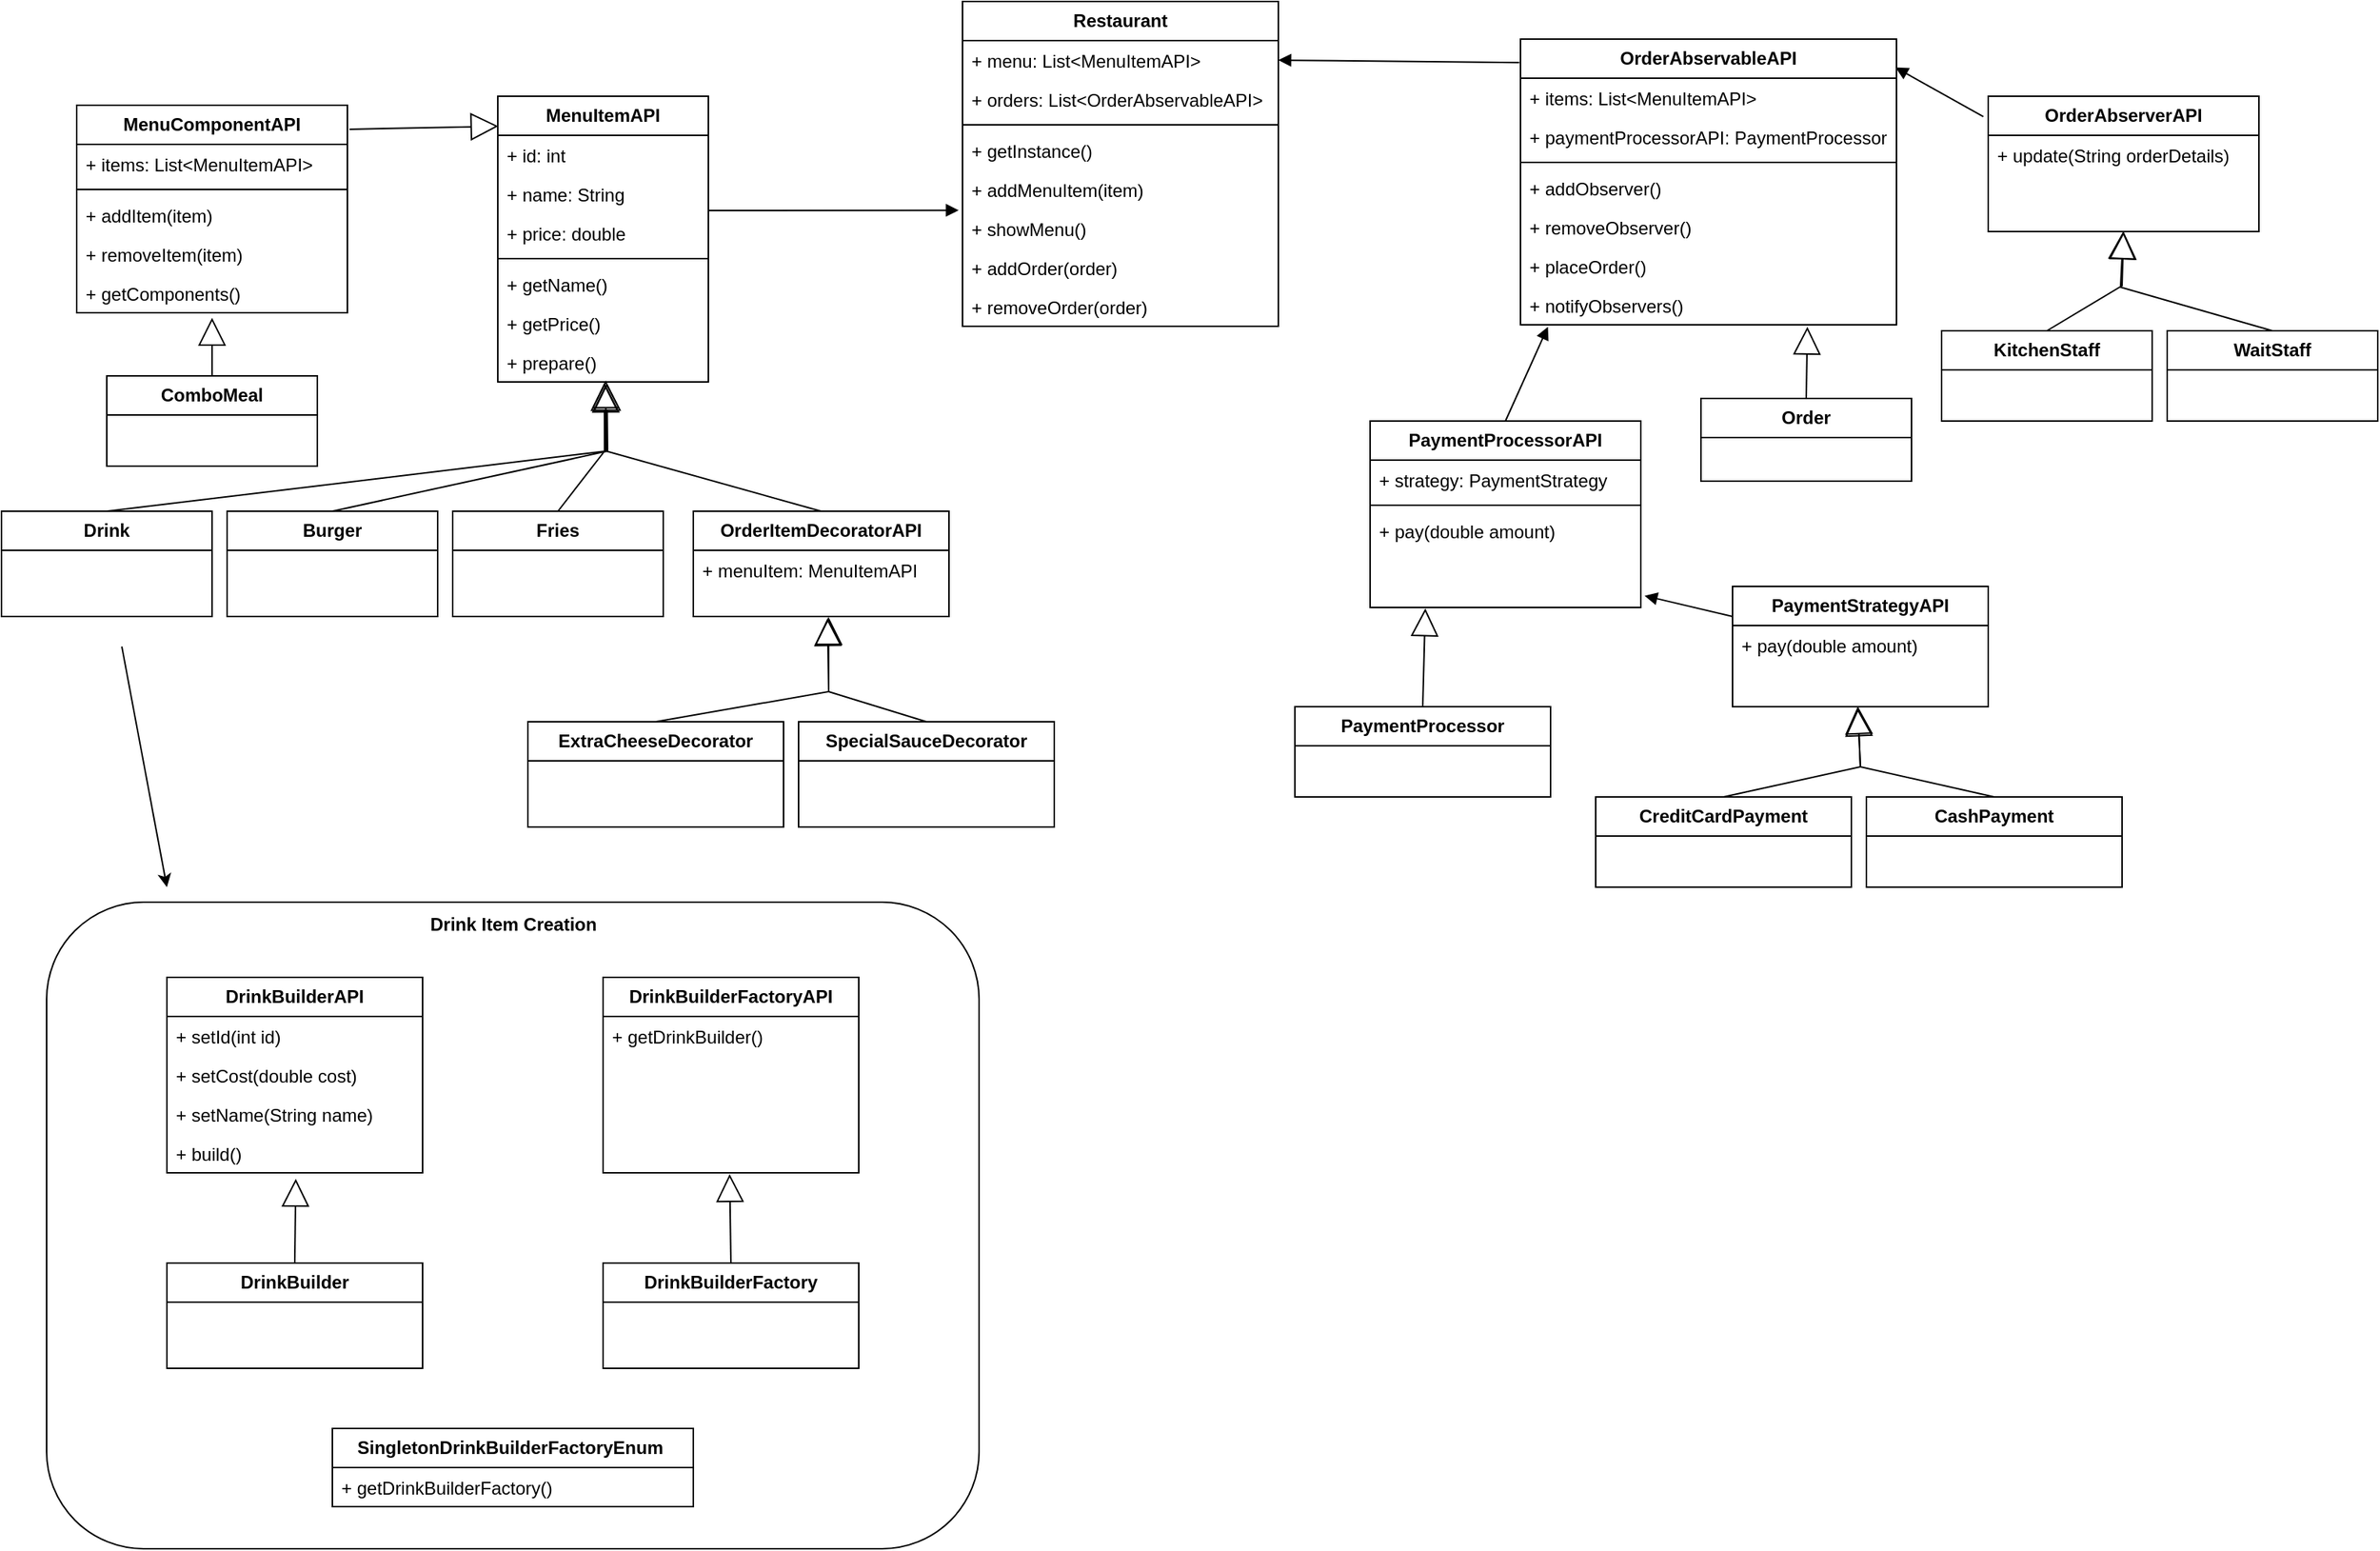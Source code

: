 <mxfile version="24.7.6">
  <diagram name="Page-1" id="4swvzcDnLpqj70ZwG7LF">
    <mxGraphModel dx="2193" dy="933" grid="0" gridSize="10" guides="1" tooltips="1" connect="1" arrows="1" fold="1" page="0" pageScale="1" pageWidth="850" pageHeight="1100" background="none" math="0" shadow="0">
      <root>
        <mxCell id="0" />
        <mxCell id="1" parent="0" />
        <mxCell id="B12BbA1uiOzRC5EeDLYQ-2" value="&lt;b&gt;MenuItemAPI&lt;/b&gt;" style="swimlane;fontStyle=0;childLayout=stackLayout;horizontal=1;startSize=26;fillColor=none;horizontalStack=0;resizeParent=1;resizeParentMax=0;resizeLast=0;collapsible=1;marginBottom=0;whiteSpace=wrap;html=1;" vertex="1" parent="1">
          <mxGeometry x="200" y="314" width="140" height="190" as="geometry" />
        </mxCell>
        <mxCell id="B12BbA1uiOzRC5EeDLYQ-102" value="+ id: int" style="text;strokeColor=none;fillColor=none;align=left;verticalAlign=top;spacingLeft=4;spacingRight=4;overflow=hidden;rotatable=0;points=[[0,0.5],[1,0.5]];portConstraint=eastwest;whiteSpace=wrap;html=1;" vertex="1" parent="B12BbA1uiOzRC5EeDLYQ-2">
          <mxGeometry y="26" width="140" height="26" as="geometry" />
        </mxCell>
        <mxCell id="B12BbA1uiOzRC5EeDLYQ-52" value="+ name: String&amp;nbsp;" style="text;strokeColor=none;fillColor=none;align=left;verticalAlign=top;spacingLeft=4;spacingRight=4;overflow=hidden;rotatable=0;points=[[0,0.5],[1,0.5]];portConstraint=eastwest;whiteSpace=wrap;html=1;" vertex="1" parent="B12BbA1uiOzRC5EeDLYQ-2">
          <mxGeometry y="52" width="140" height="26" as="geometry" />
        </mxCell>
        <mxCell id="B12BbA1uiOzRC5EeDLYQ-53" value="+ price:&amp;nbsp;&lt;span class=&quot;hljs-type&quot;&gt;double&lt;/span&gt;&amp;nbsp;" style="text;strokeColor=none;fillColor=none;align=left;verticalAlign=top;spacingLeft=4;spacingRight=4;overflow=hidden;rotatable=0;points=[[0,0.5],[1,0.5]];portConstraint=eastwest;whiteSpace=wrap;html=1;" vertex="1" parent="B12BbA1uiOzRC5EeDLYQ-2">
          <mxGeometry y="78" width="140" height="26" as="geometry" />
        </mxCell>
        <mxCell id="B12BbA1uiOzRC5EeDLYQ-51" value="" style="line;strokeWidth=1;fillColor=none;align=left;verticalAlign=middle;spacingTop=-1;spacingLeft=3;spacingRight=3;rotatable=0;labelPosition=right;points=[];portConstraint=eastwest;strokeColor=inherit;" vertex="1" parent="B12BbA1uiOzRC5EeDLYQ-2">
          <mxGeometry y="104" width="140" height="8" as="geometry" />
        </mxCell>
        <mxCell id="B12BbA1uiOzRC5EeDLYQ-54" value="+ getName()" style="text;strokeColor=none;fillColor=none;align=left;verticalAlign=top;spacingLeft=4;spacingRight=4;overflow=hidden;rotatable=0;points=[[0,0.5],[1,0.5]];portConstraint=eastwest;whiteSpace=wrap;html=1;" vertex="1" parent="B12BbA1uiOzRC5EeDLYQ-2">
          <mxGeometry y="112" width="140" height="26" as="geometry" />
        </mxCell>
        <mxCell id="B12BbA1uiOzRC5EeDLYQ-49" value="+ getPrice()" style="text;strokeColor=none;fillColor=none;align=left;verticalAlign=top;spacingLeft=4;spacingRight=4;overflow=hidden;rotatable=0;points=[[0,0.5],[1,0.5]];portConstraint=eastwest;whiteSpace=wrap;html=1;" vertex="1" parent="B12BbA1uiOzRC5EeDLYQ-2">
          <mxGeometry y="138" width="140" height="26" as="geometry" />
        </mxCell>
        <mxCell id="B12BbA1uiOzRC5EeDLYQ-50" value="+ prepare()" style="text;strokeColor=none;fillColor=none;align=left;verticalAlign=top;spacingLeft=4;spacingRight=4;overflow=hidden;rotatable=0;points=[[0,0.5],[1,0.5]];portConstraint=eastwest;whiteSpace=wrap;html=1;" vertex="1" parent="B12BbA1uiOzRC5EeDLYQ-2">
          <mxGeometry y="164" width="140" height="26" as="geometry" />
        </mxCell>
        <mxCell id="B12BbA1uiOzRC5EeDLYQ-6" value="&lt;span class=&quot;hljs-title class_&quot;&gt;&lt;b&gt;Burger&lt;/b&gt;&lt;/span&gt;" style="swimlane;fontStyle=0;childLayout=stackLayout;horizontal=1;startSize=26;fillColor=none;horizontalStack=0;resizeParent=1;resizeParentMax=0;resizeLast=0;collapsible=1;marginBottom=0;whiteSpace=wrap;html=1;" vertex="1" parent="1">
          <mxGeometry x="20" y="590" width="140" height="70" as="geometry" />
        </mxCell>
        <mxCell id="B12BbA1uiOzRC5EeDLYQ-7" value="&lt;span class=&quot;hljs-title class_&quot;&gt;&lt;b&gt;Fries&lt;/b&gt;&lt;/span&gt;" style="swimlane;fontStyle=0;childLayout=stackLayout;horizontal=1;startSize=26;fillColor=none;horizontalStack=0;resizeParent=1;resizeParentMax=0;resizeLast=0;collapsible=1;marginBottom=0;whiteSpace=wrap;html=1;" vertex="1" parent="1">
          <mxGeometry x="170" y="590" width="140" height="70" as="geometry" />
        </mxCell>
        <mxCell id="B12BbA1uiOzRC5EeDLYQ-11" value="&lt;span class=&quot;hljs-title class_&quot;&gt;&lt;b&gt;Restaurant&lt;/b&gt;&lt;/span&gt;" style="swimlane;fontStyle=0;childLayout=stackLayout;horizontal=1;startSize=26;fillColor=none;horizontalStack=0;resizeParent=1;resizeParentMax=0;resizeLast=0;collapsible=1;marginBottom=0;whiteSpace=wrap;html=1;" vertex="1" parent="1">
          <mxGeometry x="509" y="251" width="210" height="216" as="geometry" />
        </mxCell>
        <mxCell id="B12BbA1uiOzRC5EeDLYQ-17" value="+ menu: List&amp;lt;MenuItemAPI&amp;gt;" style="text;strokeColor=none;fillColor=none;align=left;verticalAlign=top;spacingLeft=4;spacingRight=4;overflow=hidden;rotatable=0;points=[[0,0.5],[1,0.5]];portConstraint=eastwest;whiteSpace=wrap;html=1;" vertex="1" parent="B12BbA1uiOzRC5EeDLYQ-11">
          <mxGeometry y="26" width="210" height="26" as="geometry" />
        </mxCell>
        <mxCell id="B12BbA1uiOzRC5EeDLYQ-33" value="+ orders: List&amp;lt;&lt;span style=&quot;text-align: center;&quot;&gt;OrderAbservableAPI&lt;/span&gt;&amp;gt;" style="text;strokeColor=none;fillColor=none;align=left;verticalAlign=top;spacingLeft=4;spacingRight=4;overflow=hidden;rotatable=0;points=[[0,0.5],[1,0.5]];portConstraint=eastwest;whiteSpace=wrap;html=1;" vertex="1" parent="B12BbA1uiOzRC5EeDLYQ-11">
          <mxGeometry y="52" width="210" height="26" as="geometry" />
        </mxCell>
        <mxCell id="B12BbA1uiOzRC5EeDLYQ-16" value="" style="line;strokeWidth=1;fillColor=none;align=left;verticalAlign=middle;spacingTop=-1;spacingLeft=3;spacingRight=3;rotatable=0;labelPosition=right;points=[];portConstraint=eastwest;strokeColor=inherit;" vertex="1" parent="B12BbA1uiOzRC5EeDLYQ-11">
          <mxGeometry y="78" width="210" height="8" as="geometry" />
        </mxCell>
        <mxCell id="B12BbA1uiOzRC5EeDLYQ-12" value="+ getInstance()&lt;div&gt;&lt;br&gt;&lt;/div&gt;" style="text;strokeColor=none;fillColor=none;align=left;verticalAlign=top;spacingLeft=4;spacingRight=4;overflow=hidden;rotatable=0;points=[[0,0.5],[1,0.5]];portConstraint=eastwest;whiteSpace=wrap;html=1;" vertex="1" parent="B12BbA1uiOzRC5EeDLYQ-11">
          <mxGeometry y="86" width="210" height="26" as="geometry" />
        </mxCell>
        <mxCell id="B12BbA1uiOzRC5EeDLYQ-13" value="+ addMenuItem(item)" style="text;strokeColor=none;fillColor=none;align=left;verticalAlign=top;spacingLeft=4;spacingRight=4;overflow=hidden;rotatable=0;points=[[0,0.5],[1,0.5]];portConstraint=eastwest;whiteSpace=wrap;html=1;" vertex="1" parent="B12BbA1uiOzRC5EeDLYQ-11">
          <mxGeometry y="112" width="210" height="26" as="geometry" />
        </mxCell>
        <mxCell id="B12BbA1uiOzRC5EeDLYQ-14" value="+&amp;nbsp;showMenu()" style="text;strokeColor=none;fillColor=none;align=left;verticalAlign=top;spacingLeft=4;spacingRight=4;overflow=hidden;rotatable=0;points=[[0,0.5],[1,0.5]];portConstraint=eastwest;whiteSpace=wrap;html=1;" vertex="1" parent="B12BbA1uiOzRC5EeDLYQ-11">
          <mxGeometry y="138" width="210" height="26" as="geometry" />
        </mxCell>
        <mxCell id="B12BbA1uiOzRC5EeDLYQ-65" value="+ addOrder(order)" style="text;strokeColor=none;fillColor=none;align=left;verticalAlign=top;spacingLeft=4;spacingRight=4;overflow=hidden;rotatable=0;points=[[0,0.5],[1,0.5]];portConstraint=eastwest;whiteSpace=wrap;html=1;" vertex="1" parent="B12BbA1uiOzRC5EeDLYQ-11">
          <mxGeometry y="164" width="210" height="26" as="geometry" />
        </mxCell>
        <mxCell id="B12BbA1uiOzRC5EeDLYQ-94" value="+ removeOrder(order)" style="text;strokeColor=none;fillColor=none;align=left;verticalAlign=top;spacingLeft=4;spacingRight=4;overflow=hidden;rotatable=0;points=[[0,0.5],[1,0.5]];portConstraint=eastwest;whiteSpace=wrap;html=1;" vertex="1" parent="B12BbA1uiOzRC5EeDLYQ-11">
          <mxGeometry y="190" width="210" height="26" as="geometry" />
        </mxCell>
        <mxCell id="B12BbA1uiOzRC5EeDLYQ-18" value="&lt;b&gt;OrderItemDecoratorAPI&lt;/b&gt;" style="swimlane;fontStyle=0;childLayout=stackLayout;horizontal=1;startSize=26;fillColor=none;horizontalStack=0;resizeParent=1;resizeParentMax=0;resizeLast=0;collapsible=1;marginBottom=0;whiteSpace=wrap;html=1;" vertex="1" parent="1">
          <mxGeometry x="330" y="590" width="170" height="70" as="geometry" />
        </mxCell>
        <mxCell id="B12BbA1uiOzRC5EeDLYQ-56" value="+ menuItem: MenuItemAPI&amp;nbsp;" style="text;strokeColor=none;fillColor=none;align=left;verticalAlign=top;spacingLeft=4;spacingRight=4;overflow=hidden;rotatable=0;points=[[0,0.5],[1,0.5]];portConstraint=eastwest;whiteSpace=wrap;html=1;" vertex="1" parent="B12BbA1uiOzRC5EeDLYQ-18">
          <mxGeometry y="26" width="170" height="44" as="geometry" />
        </mxCell>
        <mxCell id="B12BbA1uiOzRC5EeDLYQ-19" value="&lt;span class=&quot;hljs-title class_&quot;&gt;&lt;b&gt;ExtraCheeseDecorator&lt;/b&gt;&lt;/span&gt;" style="swimlane;fontStyle=0;childLayout=stackLayout;horizontal=1;startSize=26;fillColor=none;horizontalStack=0;resizeParent=1;resizeParentMax=0;resizeLast=0;collapsible=1;marginBottom=0;whiteSpace=wrap;html=1;" vertex="1" parent="1">
          <mxGeometry x="220" y="730" width="170" height="70" as="geometry" />
        </mxCell>
        <mxCell id="B12BbA1uiOzRC5EeDLYQ-20" value="&lt;span class=&quot;hljs-title class_&quot;&gt;&lt;b&gt;SpecialSauceDecorator&lt;/b&gt;&lt;/span&gt;" style="swimlane;fontStyle=0;childLayout=stackLayout;horizontal=1;startSize=26;fillColor=none;horizontalStack=0;resizeParent=1;resizeParentMax=0;resizeLast=0;collapsible=1;marginBottom=0;whiteSpace=wrap;html=1;" vertex="1" parent="1">
          <mxGeometry x="400" y="730" width="170" height="70" as="geometry" />
        </mxCell>
        <mxCell id="B12BbA1uiOzRC5EeDLYQ-22" value="&lt;b&gt;Order&lt;/b&gt;" style="swimlane;fontStyle=0;childLayout=stackLayout;horizontal=1;startSize=26;fillColor=none;horizontalStack=0;resizeParent=1;resizeParentMax=0;resizeLast=0;collapsible=1;marginBottom=0;whiteSpace=wrap;html=1;" vertex="1" parent="1">
          <mxGeometry x="1000" y="515" width="140" height="55" as="geometry" />
        </mxCell>
        <mxCell id="B12BbA1uiOzRC5EeDLYQ-23" value="&lt;b&gt;OrderAbservableAPI&lt;/b&gt;" style="swimlane;fontStyle=0;childLayout=stackLayout;horizontal=1;startSize=26;fillColor=none;horizontalStack=0;resizeParent=1;resizeParentMax=0;resizeLast=0;collapsible=1;marginBottom=0;whiteSpace=wrap;html=1;" vertex="1" parent="1">
          <mxGeometry x="880" y="276" width="250" height="190" as="geometry" />
        </mxCell>
        <mxCell id="B12BbA1uiOzRC5EeDLYQ-35" value="+ items: List&amp;lt;MenuItemAPI&amp;gt;" style="text;strokeColor=none;fillColor=none;align=left;verticalAlign=top;spacingLeft=4;spacingRight=4;overflow=hidden;rotatable=0;points=[[0,0.5],[1,0.5]];portConstraint=eastwest;whiteSpace=wrap;html=1;" vertex="1" parent="B12BbA1uiOzRC5EeDLYQ-23">
          <mxGeometry y="26" width="250" height="26" as="geometry" />
        </mxCell>
        <mxCell id="B12BbA1uiOzRC5EeDLYQ-36" value="+&amp;nbsp;&lt;span class=&quot;hljs-variable&quot;&gt;paymentProcessorAPI:&amp;nbsp;&lt;/span&gt;&lt;span class=&quot;hljs-type&quot;&gt;PaymentProcessor&lt;/span&gt;" style="text;strokeColor=none;fillColor=none;align=left;verticalAlign=top;spacingLeft=4;spacingRight=4;overflow=hidden;rotatable=0;points=[[0,0.5],[1,0.5]];portConstraint=eastwest;whiteSpace=wrap;html=1;" vertex="1" parent="B12BbA1uiOzRC5EeDLYQ-23">
          <mxGeometry y="52" width="250" height="26" as="geometry" />
        </mxCell>
        <mxCell id="B12BbA1uiOzRC5EeDLYQ-34" value="" style="line;strokeWidth=1;fillColor=none;align=left;verticalAlign=middle;spacingTop=-1;spacingLeft=3;spacingRight=3;rotatable=0;labelPosition=right;points=[];portConstraint=eastwest;strokeColor=inherit;" vertex="1" parent="B12BbA1uiOzRC5EeDLYQ-23">
          <mxGeometry y="78" width="250" height="8" as="geometry" />
        </mxCell>
        <mxCell id="B12BbA1uiOzRC5EeDLYQ-27" value="+ addObserver()" style="text;strokeColor=none;fillColor=none;align=left;verticalAlign=top;spacingLeft=4;spacingRight=4;overflow=hidden;rotatable=0;points=[[0,0.5],[1,0.5]];portConstraint=eastwest;whiteSpace=wrap;html=1;" vertex="1" parent="B12BbA1uiOzRC5EeDLYQ-23">
          <mxGeometry y="86" width="250" height="26" as="geometry" />
        </mxCell>
        <mxCell id="B12BbA1uiOzRC5EeDLYQ-28" value="+ removeObserver()" style="text;strokeColor=none;fillColor=none;align=left;verticalAlign=top;spacingLeft=4;spacingRight=4;overflow=hidden;rotatable=0;points=[[0,0.5],[1,0.5]];portConstraint=eastwest;whiteSpace=wrap;html=1;" vertex="1" parent="B12BbA1uiOzRC5EeDLYQ-23">
          <mxGeometry y="112" width="250" height="26" as="geometry" />
        </mxCell>
        <mxCell id="B12BbA1uiOzRC5EeDLYQ-32" value="+ placeOrder()" style="text;strokeColor=none;fillColor=none;align=left;verticalAlign=top;spacingLeft=4;spacingRight=4;overflow=hidden;rotatable=0;points=[[0,0.5],[1,0.5]];portConstraint=eastwest;whiteSpace=wrap;html=1;" vertex="1" parent="B12BbA1uiOzRC5EeDLYQ-23">
          <mxGeometry y="138" width="250" height="26" as="geometry" />
        </mxCell>
        <mxCell id="B12BbA1uiOzRC5EeDLYQ-31" value="+ notifyObservers()" style="text;strokeColor=none;fillColor=none;align=left;verticalAlign=top;spacingLeft=4;spacingRight=4;overflow=hidden;rotatable=0;points=[[0,0.5],[1,0.5]];portConstraint=eastwest;whiteSpace=wrap;html=1;" vertex="1" parent="B12BbA1uiOzRC5EeDLYQ-23">
          <mxGeometry y="164" width="250" height="26" as="geometry" />
        </mxCell>
        <mxCell id="B12BbA1uiOzRC5EeDLYQ-24" value="&lt;b&gt;OrderAbserverAPI&lt;/b&gt;" style="swimlane;fontStyle=0;childLayout=stackLayout;horizontal=1;startSize=26;fillColor=none;horizontalStack=0;resizeParent=1;resizeParentMax=0;resizeLast=0;collapsible=1;marginBottom=0;whiteSpace=wrap;html=1;" vertex="1" parent="1">
          <mxGeometry x="1191" y="314" width="180" height="90" as="geometry" />
        </mxCell>
        <mxCell id="B12BbA1uiOzRC5EeDLYQ-90" value="+&amp;nbsp;&lt;span class=&quot;hljs-title function_&quot;&gt;update&lt;/span&gt;&lt;span class=&quot;hljs-params&quot;&gt;(String orderDetails)&lt;/span&gt;" style="text;strokeColor=none;fillColor=none;align=left;verticalAlign=top;spacingLeft=4;spacingRight=4;overflow=hidden;rotatable=0;points=[[0,0.5],[1,0.5]];portConstraint=eastwest;whiteSpace=wrap;html=1;" vertex="1" parent="B12BbA1uiOzRC5EeDLYQ-24">
          <mxGeometry y="26" width="180" height="64" as="geometry" />
        </mxCell>
        <mxCell id="B12BbA1uiOzRC5EeDLYQ-25" value="&lt;span class=&quot;hljs-title class_&quot;&gt;&lt;b&gt;KitchenStaff&lt;/b&gt;&lt;/span&gt;" style="swimlane;fontStyle=0;childLayout=stackLayout;horizontal=1;startSize=26;fillColor=none;horizontalStack=0;resizeParent=1;resizeParentMax=0;resizeLast=0;collapsible=1;marginBottom=0;whiteSpace=wrap;html=1;" vertex="1" parent="1">
          <mxGeometry x="1160" y="470" width="140" height="60" as="geometry" />
        </mxCell>
        <mxCell id="B12BbA1uiOzRC5EeDLYQ-26" value="&lt;span class=&quot;hljs-title class_&quot;&gt;&lt;b&gt;WaitStaff&lt;/b&gt;&lt;/span&gt;" style="swimlane;fontStyle=0;childLayout=stackLayout;horizontal=1;startSize=26;fillColor=none;horizontalStack=0;resizeParent=1;resizeParentMax=0;resizeLast=0;collapsible=1;marginBottom=0;whiteSpace=wrap;html=1;" vertex="1" parent="1">
          <mxGeometry x="1310" y="470" width="140" height="60" as="geometry" />
        </mxCell>
        <mxCell id="B12BbA1uiOzRC5EeDLYQ-37" value="&lt;span class=&quot;hljs-type&quot;&gt;&lt;b&gt;PaymentProcessorAPI&lt;/b&gt;&lt;/span&gt;" style="swimlane;fontStyle=0;childLayout=stackLayout;horizontal=1;startSize=26;fillColor=none;horizontalStack=0;resizeParent=1;resizeParentMax=0;resizeLast=0;collapsible=1;marginBottom=0;whiteSpace=wrap;html=1;" vertex="1" parent="1">
          <mxGeometry x="780" y="530" width="180" height="124" as="geometry" />
        </mxCell>
        <mxCell id="B12BbA1uiOzRC5EeDLYQ-76" value="+ strategy: PaymentStrategy&amp;nbsp;" style="text;strokeColor=none;fillColor=none;align=left;verticalAlign=top;spacingLeft=4;spacingRight=4;overflow=hidden;rotatable=0;points=[[0,0.5],[1,0.5]];portConstraint=eastwest;whiteSpace=wrap;html=1;" vertex="1" parent="B12BbA1uiOzRC5EeDLYQ-37">
          <mxGeometry y="26" width="180" height="26" as="geometry" />
        </mxCell>
        <mxCell id="B12BbA1uiOzRC5EeDLYQ-77" value="" style="line;strokeWidth=1;fillColor=none;align=left;verticalAlign=middle;spacingTop=-1;spacingLeft=3;spacingRight=3;rotatable=0;labelPosition=right;points=[];portConstraint=eastwest;strokeColor=inherit;" vertex="1" parent="B12BbA1uiOzRC5EeDLYQ-37">
          <mxGeometry y="52" width="180" height="8" as="geometry" />
        </mxCell>
        <mxCell id="B12BbA1uiOzRC5EeDLYQ-75" value="+&amp;nbsp;&lt;span class=&quot;hljs-title function_&quot;&gt;pay&lt;/span&gt;&lt;span class=&quot;hljs-params&quot;&gt;(&lt;span class=&quot;hljs-type&quot;&gt;double&lt;/span&gt; amount)&lt;/span&gt;" style="text;strokeColor=none;fillColor=none;align=left;verticalAlign=top;spacingLeft=4;spacingRight=4;overflow=hidden;rotatable=0;points=[[0,0.5],[1,0.5]];portConstraint=eastwest;whiteSpace=wrap;html=1;" vertex="1" parent="B12BbA1uiOzRC5EeDLYQ-37">
          <mxGeometry y="60" width="180" height="64" as="geometry" />
        </mxCell>
        <mxCell id="B12BbA1uiOzRC5EeDLYQ-38" value="&lt;span class=&quot;hljs-type&quot;&gt;&lt;b&gt;PaymentStrategyAPI&lt;/b&gt;&lt;/span&gt;" style="swimlane;fontStyle=0;childLayout=stackLayout;horizontal=1;startSize=26;fillColor=none;horizontalStack=0;resizeParent=1;resizeParentMax=0;resizeLast=0;collapsible=1;marginBottom=0;whiteSpace=wrap;html=1;" vertex="1" parent="1">
          <mxGeometry x="1021" y="640" width="170" height="80" as="geometry" />
        </mxCell>
        <mxCell id="B12BbA1uiOzRC5EeDLYQ-78" value="+&amp;nbsp;&lt;span class=&quot;hljs-title function_&quot;&gt;pay&lt;/span&gt;&lt;span class=&quot;hljs-params&quot;&gt;(&lt;span class=&quot;hljs-type&quot;&gt;double&lt;/span&gt; amount)&lt;/span&gt;" style="text;strokeColor=none;fillColor=none;align=left;verticalAlign=top;spacingLeft=4;spacingRight=4;overflow=hidden;rotatable=0;points=[[0,0.5],[1,0.5]];portConstraint=eastwest;whiteSpace=wrap;html=1;" vertex="1" parent="B12BbA1uiOzRC5EeDLYQ-38">
          <mxGeometry y="26" width="170" height="54" as="geometry" />
        </mxCell>
        <mxCell id="B12BbA1uiOzRC5EeDLYQ-39" value="&lt;span class=&quot;hljs-type&quot;&gt;&lt;b&gt;PaymentProcessor&lt;/b&gt;&lt;/span&gt;" style="swimlane;fontStyle=0;childLayout=stackLayout;horizontal=1;startSize=26;fillColor=none;horizontalStack=0;resizeParent=1;resizeParentMax=0;resizeLast=0;collapsible=1;marginBottom=0;whiteSpace=wrap;html=1;" vertex="1" parent="1">
          <mxGeometry x="730" y="720" width="170" height="60" as="geometry" />
        </mxCell>
        <mxCell id="B12BbA1uiOzRC5EeDLYQ-40" value="&lt;span class=&quot;hljs-title class_&quot;&gt;&lt;b&gt;CreditCardPayment&lt;/b&gt;&lt;/span&gt;" style="swimlane;fontStyle=0;childLayout=stackLayout;horizontal=1;startSize=26;fillColor=none;horizontalStack=0;resizeParent=1;resizeParentMax=0;resizeLast=0;collapsible=1;marginBottom=0;whiteSpace=wrap;html=1;" vertex="1" parent="1">
          <mxGeometry x="930" y="780" width="170" height="60" as="geometry" />
        </mxCell>
        <mxCell id="B12BbA1uiOzRC5EeDLYQ-41" value="&lt;span class=&quot;hljs-title class_&quot;&gt;&lt;b&gt;CashPayment&lt;/b&gt;&lt;/span&gt;" style="swimlane;fontStyle=0;childLayout=stackLayout;horizontal=1;startSize=26;fillColor=none;horizontalStack=0;resizeParent=1;resizeParentMax=0;resizeLast=0;collapsible=1;marginBottom=0;whiteSpace=wrap;html=1;" vertex="1" parent="1">
          <mxGeometry x="1110" y="780" width="170" height="60" as="geometry" />
        </mxCell>
        <mxCell id="B12BbA1uiOzRC5EeDLYQ-42" value="&lt;span class=&quot;hljs-title class_&quot;&gt;&lt;b&gt;MenuComponentAPI&lt;/b&gt;&lt;/span&gt;" style="swimlane;fontStyle=0;childLayout=stackLayout;horizontal=1;startSize=26;fillColor=none;horizontalStack=0;resizeParent=1;resizeParentMax=0;resizeLast=0;collapsible=1;marginBottom=0;whiteSpace=wrap;html=1;" vertex="1" parent="1">
          <mxGeometry x="-80" y="320" width="180" height="138" as="geometry" />
        </mxCell>
        <mxCell id="B12BbA1uiOzRC5EeDLYQ-47" value="+ items: List&amp;lt;MenuItemAPI&amp;gt;" style="text;strokeColor=none;fillColor=none;align=left;verticalAlign=top;spacingLeft=4;spacingRight=4;overflow=hidden;rotatable=0;points=[[0,0.5],[1,0.5]];portConstraint=eastwest;whiteSpace=wrap;html=1;" vertex="1" parent="B12BbA1uiOzRC5EeDLYQ-42">
          <mxGeometry y="26" width="180" height="26" as="geometry" />
        </mxCell>
        <mxCell id="B12BbA1uiOzRC5EeDLYQ-48" value="" style="line;strokeWidth=1;fillColor=none;align=left;verticalAlign=middle;spacingTop=-1;spacingLeft=3;spacingRight=3;rotatable=0;labelPosition=right;points=[];portConstraint=eastwest;strokeColor=inherit;" vertex="1" parent="B12BbA1uiOzRC5EeDLYQ-42">
          <mxGeometry y="52" width="180" height="8" as="geometry" />
        </mxCell>
        <mxCell id="B12BbA1uiOzRC5EeDLYQ-46" value="+ addItem(item)" style="text;strokeColor=none;fillColor=none;align=left;verticalAlign=top;spacingLeft=4;spacingRight=4;overflow=hidden;rotatable=0;points=[[0,0.5],[1,0.5]];portConstraint=eastwest;whiteSpace=wrap;html=1;" vertex="1" parent="B12BbA1uiOzRC5EeDLYQ-42">
          <mxGeometry y="60" width="180" height="26" as="geometry" />
        </mxCell>
        <mxCell id="B12BbA1uiOzRC5EeDLYQ-95" value="+ removeItem(item)" style="text;strokeColor=none;fillColor=none;align=left;verticalAlign=top;spacingLeft=4;spacingRight=4;overflow=hidden;rotatable=0;points=[[0,0.5],[1,0.5]];portConstraint=eastwest;whiteSpace=wrap;html=1;" vertex="1" parent="B12BbA1uiOzRC5EeDLYQ-42">
          <mxGeometry y="86" width="180" height="26" as="geometry" />
        </mxCell>
        <mxCell id="B12BbA1uiOzRC5EeDLYQ-96" value="+ getComponents()" style="text;strokeColor=none;fillColor=none;align=left;verticalAlign=top;spacingLeft=4;spacingRight=4;overflow=hidden;rotatable=0;points=[[0,0.5],[1,0.5]];portConstraint=eastwest;whiteSpace=wrap;html=1;" vertex="1" parent="B12BbA1uiOzRC5EeDLYQ-42">
          <mxGeometry y="112" width="180" height="26" as="geometry" />
        </mxCell>
        <mxCell id="B12BbA1uiOzRC5EeDLYQ-43" value="&lt;span class=&quot;hljs-title class_&quot;&gt;&lt;b&gt;ComboMeal&lt;/b&gt;&lt;/span&gt;" style="swimlane;fontStyle=0;childLayout=stackLayout;horizontal=1;startSize=26;fillColor=none;horizontalStack=0;resizeParent=1;resizeParentMax=0;resizeLast=0;collapsible=1;marginBottom=0;whiteSpace=wrap;html=1;" vertex="1" parent="1">
          <mxGeometry x="-60" y="500" width="140" height="60" as="geometry" />
        </mxCell>
        <mxCell id="B12BbA1uiOzRC5EeDLYQ-44" value="&lt;span class=&quot;hljs-title class_&quot;&gt;&lt;b&gt;Drink&lt;/b&gt;&lt;/span&gt;" style="swimlane;fontStyle=0;childLayout=stackLayout;horizontal=1;startSize=26;fillColor=none;horizontalStack=0;resizeParent=1;resizeParentMax=0;resizeLast=0;collapsible=1;marginBottom=0;whiteSpace=wrap;html=1;" vertex="1" parent="1">
          <mxGeometry x="-130" y="590" width="140" height="70" as="geometry" />
        </mxCell>
        <mxCell id="B12BbA1uiOzRC5EeDLYQ-66" value="" style="endArrow=block;endSize=16;endFill=0;html=1;rounded=0;entryX=0.525;entryY=1.025;entryDx=0;entryDy=0;entryPerimeter=0;exitX=0.5;exitY=0;exitDx=0;exitDy=0;" edge="1" parent="1" source="B12BbA1uiOzRC5EeDLYQ-20" target="B12BbA1uiOzRC5EeDLYQ-56">
          <mxGeometry x="-0.504" y="-18" width="160" relative="1" as="geometry">
            <mxPoint x="220" y="710" as="sourcePoint" />
            <mxPoint x="380" y="710" as="targetPoint" />
            <Array as="points">
              <mxPoint x="420" y="710" />
            </Array>
            <mxPoint as="offset" />
          </mxGeometry>
        </mxCell>
        <mxCell id="B12BbA1uiOzRC5EeDLYQ-67" value="" style="endArrow=block;endSize=16;endFill=0;html=1;rounded=0;exitX=0.5;exitY=0;exitDx=0;exitDy=0;entryX=0.529;entryY=1.009;entryDx=0;entryDy=0;entryPerimeter=0;" edge="1" parent="1" source="B12BbA1uiOzRC5EeDLYQ-19" target="B12BbA1uiOzRC5EeDLYQ-56">
          <mxGeometry width="160" relative="1" as="geometry">
            <mxPoint x="240" y="710" as="sourcePoint" />
            <mxPoint x="420" y="670" as="targetPoint" />
            <Array as="points">
              <mxPoint x="420" y="710" />
            </Array>
          </mxGeometry>
        </mxCell>
        <mxCell id="B12BbA1uiOzRC5EeDLYQ-68" value="" style="endArrow=block;endSize=16;endFill=0;html=1;rounded=0;entryX=0.512;entryY=0.962;entryDx=0;entryDy=0;entryPerimeter=0;exitX=0.5;exitY=0;exitDx=0;exitDy=0;" edge="1" parent="1" source="B12BbA1uiOzRC5EeDLYQ-44" target="B12BbA1uiOzRC5EeDLYQ-50">
          <mxGeometry width="160" relative="1" as="geometry">
            <mxPoint x="80" y="560" as="sourcePoint" />
            <mxPoint x="270" y="540" as="targetPoint" />
            <Array as="points">
              <mxPoint x="272" y="550" />
            </Array>
          </mxGeometry>
        </mxCell>
        <mxCell id="B12BbA1uiOzRC5EeDLYQ-69" value="" style="endArrow=block;endSize=16;endFill=0;html=1;rounded=0;exitX=0.5;exitY=0;exitDx=0;exitDy=0;entryX=0.518;entryY=1.026;entryDx=0;entryDy=0;entryPerimeter=0;" edge="1" parent="1" source="B12BbA1uiOzRC5EeDLYQ-6" target="B12BbA1uiOzRC5EeDLYQ-50">
          <mxGeometry width="160" relative="1" as="geometry">
            <mxPoint x="370" y="550" as="sourcePoint" />
            <mxPoint x="340" y="540" as="targetPoint" />
            <Array as="points">
              <mxPoint x="273" y="550" />
            </Array>
          </mxGeometry>
        </mxCell>
        <mxCell id="B12BbA1uiOzRC5EeDLYQ-70" value="" style="endArrow=block;endSize=16;endFill=0;html=1;rounded=0;entryX=0.506;entryY=1.026;entryDx=0;entryDy=0;entryPerimeter=0;exitX=0.5;exitY=0;exitDx=0;exitDy=0;" edge="1" parent="1" source="B12BbA1uiOzRC5EeDLYQ-7" target="B12BbA1uiOzRC5EeDLYQ-50">
          <mxGeometry width="160" relative="1" as="geometry">
            <mxPoint x="380" y="540" as="sourcePoint" />
            <mxPoint x="540" y="540" as="targetPoint" />
            <Array as="points">
              <mxPoint x="271" y="550" />
            </Array>
          </mxGeometry>
        </mxCell>
        <mxCell id="B12BbA1uiOzRC5EeDLYQ-71" value="" style="endArrow=block;endSize=16;endFill=0;html=1;rounded=0;entryX=0.512;entryY=1.071;entryDx=0;entryDy=0;entryPerimeter=0;exitX=0.5;exitY=0;exitDx=0;exitDy=0;" edge="1" parent="1" source="B12BbA1uiOzRC5EeDLYQ-18" target="B12BbA1uiOzRC5EeDLYQ-50">
          <mxGeometry width="160" relative="1" as="geometry">
            <mxPoint x="460" y="550" as="sourcePoint" />
            <mxPoint x="620" y="550" as="targetPoint" />
            <Array as="points">
              <mxPoint x="272" y="550" />
            </Array>
          </mxGeometry>
        </mxCell>
        <mxCell id="B12BbA1uiOzRC5EeDLYQ-72" value="" style="endArrow=block;endSize=16;endFill=0;html=1;rounded=0;exitX=0.5;exitY=0;exitDx=0;exitDy=0;entryX=0.5;entryY=1.128;entryDx=0;entryDy=0;entryPerimeter=0;" edge="1" parent="1" source="B12BbA1uiOzRC5EeDLYQ-43" target="B12BbA1uiOzRC5EeDLYQ-96">
          <mxGeometry width="160" relative="1" as="geometry">
            <mxPoint x="-160" y="450" as="sourcePoint" />
            <mxPoint x="9" y="480" as="targetPoint" />
          </mxGeometry>
        </mxCell>
        <mxCell id="B12BbA1uiOzRC5EeDLYQ-74" value="" style="html=1;verticalAlign=bottom;endArrow=block;curved=0;rounded=0;entryX=-0.012;entryY=0.032;entryDx=0;entryDy=0;entryPerimeter=0;" edge="1" parent="1" target="B12BbA1uiOzRC5EeDLYQ-14">
          <mxGeometry width="80" relative="1" as="geometry">
            <mxPoint x="340" y="390" as="sourcePoint" />
            <mxPoint x="420" y="390" as="targetPoint" />
          </mxGeometry>
        </mxCell>
        <mxCell id="B12BbA1uiOzRC5EeDLYQ-80" value="" style="endArrow=block;endSize=16;endFill=0;html=1;rounded=0;entryX=0.49;entryY=0.995;entryDx=0;entryDy=0;entryPerimeter=0;exitX=0.5;exitY=0;exitDx=0;exitDy=0;" edge="1" parent="1" source="B12BbA1uiOzRC5EeDLYQ-40" target="B12BbA1uiOzRC5EeDLYQ-78">
          <mxGeometry width="160" relative="1" as="geometry">
            <mxPoint x="1170" y="830" as="sourcePoint" />
            <mxPoint x="1330" y="830" as="targetPoint" />
            <Array as="points">
              <mxPoint x="1106" y="760" />
            </Array>
          </mxGeometry>
        </mxCell>
        <mxCell id="B12BbA1uiOzRC5EeDLYQ-81" value="" style="endArrow=block;endSize=16;endFill=0;html=1;rounded=0;entryX=0.49;entryY=1.021;entryDx=0;entryDy=0;entryPerimeter=0;exitX=0.5;exitY=0;exitDx=0;exitDy=0;" edge="1" parent="1" source="B12BbA1uiOzRC5EeDLYQ-41" target="B12BbA1uiOzRC5EeDLYQ-78">
          <mxGeometry width="160" relative="1" as="geometry">
            <mxPoint x="1190" y="820" as="sourcePoint" />
            <mxPoint x="1350" y="820" as="targetPoint" />
            <Array as="points">
              <mxPoint x="1106" y="760" />
            </Array>
          </mxGeometry>
        </mxCell>
        <mxCell id="B12BbA1uiOzRC5EeDLYQ-82" value="" style="html=1;verticalAlign=bottom;endArrow=block;curved=0;rounded=0;exitX=0;exitY=0.25;exitDx=0;exitDy=0;entryX=1.014;entryY=0.878;entryDx=0;entryDy=0;entryPerimeter=0;" edge="1" parent="1" source="B12BbA1uiOzRC5EeDLYQ-38" target="B12BbA1uiOzRC5EeDLYQ-75">
          <mxGeometry width="80" relative="1" as="geometry">
            <mxPoint x="890" y="680" as="sourcePoint" />
            <mxPoint x="970" y="680" as="targetPoint" />
          </mxGeometry>
        </mxCell>
        <mxCell id="B12BbA1uiOzRC5EeDLYQ-83" value="" style="html=1;verticalAlign=bottom;endArrow=block;curved=0;rounded=0;entryX=0.073;entryY=1.051;entryDx=0;entryDy=0;entryPerimeter=0;exitX=0.5;exitY=0;exitDx=0;exitDy=0;" edge="1" parent="1" source="B12BbA1uiOzRC5EeDLYQ-37" target="B12BbA1uiOzRC5EeDLYQ-31">
          <mxGeometry width="80" relative="1" as="geometry">
            <mxPoint x="760" y="625" as="sourcePoint" />
            <mxPoint x="710" y="560" as="targetPoint" />
            <Array as="points" />
          </mxGeometry>
        </mxCell>
        <mxCell id="B12BbA1uiOzRC5EeDLYQ-84" value="" style="endArrow=block;endSize=16;endFill=0;html=1;rounded=0;entryX=0.204;entryY=1.01;entryDx=0;entryDy=0;entryPerimeter=0;exitX=0.5;exitY=0;exitDx=0;exitDy=0;" edge="1" parent="1" source="B12BbA1uiOzRC5EeDLYQ-39" target="B12BbA1uiOzRC5EeDLYQ-75">
          <mxGeometry width="160" relative="1" as="geometry">
            <mxPoint x="580" y="920" as="sourcePoint" />
            <mxPoint x="740" y="920" as="targetPoint" />
          </mxGeometry>
        </mxCell>
        <mxCell id="B12BbA1uiOzRC5EeDLYQ-85" value="" style="endArrow=block;endSize=16;endFill=0;html=1;rounded=0;entryX=0.763;entryY=1.051;entryDx=0;entryDy=0;entryPerimeter=0;exitX=0.5;exitY=0;exitDx=0;exitDy=0;" edge="1" parent="1" source="B12BbA1uiOzRC5EeDLYQ-22" target="B12BbA1uiOzRC5EeDLYQ-31">
          <mxGeometry width="160" relative="1" as="geometry">
            <mxPoint x="910" y="580" as="sourcePoint" />
            <mxPoint x="1070" y="580" as="targetPoint" />
          </mxGeometry>
        </mxCell>
        <mxCell id="B12BbA1uiOzRC5EeDLYQ-86" value="" style="html=1;verticalAlign=bottom;endArrow=block;curved=0;rounded=0;entryX=1;entryY=0.5;entryDx=0;entryDy=0;exitX=-0.003;exitY=0.082;exitDx=0;exitDy=0;exitPerimeter=0;" edge="1" parent="1" source="B12BbA1uiOzRC5EeDLYQ-23" target="B12BbA1uiOzRC5EeDLYQ-17">
          <mxGeometry width="80" relative="1" as="geometry">
            <mxPoint x="660" y="500" as="sourcePoint" />
            <mxPoint x="740" y="500" as="targetPoint" />
          </mxGeometry>
        </mxCell>
        <mxCell id="B12BbA1uiOzRC5EeDLYQ-87" value="" style="html=1;verticalAlign=bottom;endArrow=block;curved=0;rounded=0;entryX=0.997;entryY=0.099;entryDx=0;entryDy=0;entryPerimeter=0;exitX=-0.018;exitY=0.151;exitDx=0;exitDy=0;exitPerimeter=0;" edge="1" parent="1" source="B12BbA1uiOzRC5EeDLYQ-24" target="B12BbA1uiOzRC5EeDLYQ-23">
          <mxGeometry width="80" relative="1" as="geometry">
            <mxPoint x="1100" y="450" as="sourcePoint" />
            <mxPoint x="1180" y="450" as="targetPoint" />
          </mxGeometry>
        </mxCell>
        <mxCell id="B12BbA1uiOzRC5EeDLYQ-88" value="" style="endArrow=block;endSize=16;endFill=0;html=1;rounded=0;entryX=0.5;entryY=1;entryDx=0;entryDy=0;exitX=0.5;exitY=0;exitDx=0;exitDy=0;" edge="1" parent="1" source="B12BbA1uiOzRC5EeDLYQ-25" target="B12BbA1uiOzRC5EeDLYQ-24">
          <mxGeometry width="160" relative="1" as="geometry">
            <mxPoint x="1210" y="530" as="sourcePoint" />
            <mxPoint x="1370" y="530" as="targetPoint" />
            <Array as="points">
              <mxPoint x="1280" y="440" />
            </Array>
          </mxGeometry>
        </mxCell>
        <mxCell id="B12BbA1uiOzRC5EeDLYQ-89" value="" style="endArrow=block;endSize=16;endFill=0;html=1;rounded=0;exitX=0.5;exitY=0;exitDx=0;exitDy=0;entryX=0.499;entryY=0.997;entryDx=0;entryDy=0;entryPerimeter=0;" edge="1" parent="1" source="B12BbA1uiOzRC5EeDLYQ-26" target="B12BbA1uiOzRC5EeDLYQ-90">
          <mxGeometry width="160" relative="1" as="geometry">
            <mxPoint x="1450" y="500" as="sourcePoint" />
            <mxPoint x="1290" y="410" as="targetPoint" />
            <Array as="points">
              <mxPoint x="1279" y="441" />
            </Array>
          </mxGeometry>
        </mxCell>
        <mxCell id="B12BbA1uiOzRC5EeDLYQ-93" value="" style="endArrow=block;endSize=16;endFill=0;html=1;rounded=0;entryX=0.003;entryY=0.105;entryDx=0;entryDy=0;exitX=1.008;exitY=0.116;exitDx=0;exitDy=0;entryPerimeter=0;exitPerimeter=0;" edge="1" parent="1" source="B12BbA1uiOzRC5EeDLYQ-42" target="B12BbA1uiOzRC5EeDLYQ-2">
          <mxGeometry width="160" relative="1" as="geometry">
            <mxPoint x="80" y="290" as="sourcePoint" />
            <mxPoint x="240" y="290" as="targetPoint" />
          </mxGeometry>
        </mxCell>
        <mxCell id="B12BbA1uiOzRC5EeDLYQ-98" value="" style="endArrow=classic;html=1;rounded=0;" edge="1" parent="1">
          <mxGeometry width="50" height="50" relative="1" as="geometry">
            <mxPoint x="-50" y="680" as="sourcePoint" />
            <mxPoint x="-20" y="840" as="targetPoint" />
          </mxGeometry>
        </mxCell>
        <mxCell id="B12BbA1uiOzRC5EeDLYQ-99" value="" style="rounded=1;whiteSpace=wrap;html=1;" vertex="1" parent="1">
          <mxGeometry x="-100" y="850" width="620" height="430" as="geometry" />
        </mxCell>
        <mxCell id="B12BbA1uiOzRC5EeDLYQ-100" value="&lt;b&gt;Drink Item Creation&lt;/b&gt;" style="text;html=1;align=center;verticalAlign=middle;whiteSpace=wrap;rounded=0;" vertex="1" parent="1">
          <mxGeometry x="142.5" y="850" width="135" height="30" as="geometry" />
        </mxCell>
        <mxCell id="B12BbA1uiOzRC5EeDLYQ-103" value="&lt;b&gt;DrinkBuilderAPI&lt;/b&gt;" style="swimlane;fontStyle=0;childLayout=stackLayout;horizontal=1;startSize=26;fillColor=none;horizontalStack=0;resizeParent=1;resizeParentMax=0;resizeLast=0;collapsible=1;marginBottom=0;whiteSpace=wrap;html=1;" vertex="1" parent="1">
          <mxGeometry x="-20" y="900" width="170" height="130" as="geometry" />
        </mxCell>
        <mxCell id="B12BbA1uiOzRC5EeDLYQ-104" value="+ setId(int id)" style="text;strokeColor=none;fillColor=none;align=left;verticalAlign=top;spacingLeft=4;spacingRight=4;overflow=hidden;rotatable=0;points=[[0,0.5],[1,0.5]];portConstraint=eastwest;whiteSpace=wrap;html=1;" vertex="1" parent="B12BbA1uiOzRC5EeDLYQ-103">
          <mxGeometry y="26" width="170" height="26" as="geometry" />
        </mxCell>
        <mxCell id="B12BbA1uiOzRC5EeDLYQ-105" value="+ setCost(double cost)" style="text;strokeColor=none;fillColor=none;align=left;verticalAlign=top;spacingLeft=4;spacingRight=4;overflow=hidden;rotatable=0;points=[[0,0.5],[1,0.5]];portConstraint=eastwest;whiteSpace=wrap;html=1;" vertex="1" parent="B12BbA1uiOzRC5EeDLYQ-103">
          <mxGeometry y="52" width="170" height="26" as="geometry" />
        </mxCell>
        <mxCell id="B12BbA1uiOzRC5EeDLYQ-107" value="+ setName(String name)" style="text;strokeColor=none;fillColor=none;align=left;verticalAlign=top;spacingLeft=4;spacingRight=4;overflow=hidden;rotatable=0;points=[[0,0.5],[1,0.5]];portConstraint=eastwest;whiteSpace=wrap;html=1;" vertex="1" parent="B12BbA1uiOzRC5EeDLYQ-103">
          <mxGeometry y="78" width="170" height="26" as="geometry" />
        </mxCell>
        <mxCell id="B12BbA1uiOzRC5EeDLYQ-108" value="+ build()" style="text;strokeColor=none;fillColor=none;align=left;verticalAlign=top;spacingLeft=4;spacingRight=4;overflow=hidden;rotatable=0;points=[[0,0.5],[1,0.5]];portConstraint=eastwest;whiteSpace=wrap;html=1;" vertex="1" parent="B12BbA1uiOzRC5EeDLYQ-103">
          <mxGeometry y="104" width="170" height="26" as="geometry" />
        </mxCell>
        <mxCell id="B12BbA1uiOzRC5EeDLYQ-109" value="&lt;b&gt;DrinkBuilder&lt;/b&gt;" style="swimlane;fontStyle=0;childLayout=stackLayout;horizontal=1;startSize=26;fillColor=none;horizontalStack=0;resizeParent=1;resizeParentMax=0;resizeLast=0;collapsible=1;marginBottom=0;whiteSpace=wrap;html=1;" vertex="1" parent="1">
          <mxGeometry x="-20" y="1090" width="170" height="70" as="geometry" />
        </mxCell>
        <mxCell id="B12BbA1uiOzRC5EeDLYQ-110" value="&lt;b&gt;DrinkBuilderFactoryAPI&lt;/b&gt;" style="swimlane;fontStyle=0;childLayout=stackLayout;horizontal=1;startSize=26;fillColor=none;horizontalStack=0;resizeParent=1;resizeParentMax=0;resizeLast=0;collapsible=1;marginBottom=0;whiteSpace=wrap;html=1;" vertex="1" parent="1">
          <mxGeometry x="270" y="900" width="170" height="130" as="geometry" />
        </mxCell>
        <mxCell id="B12BbA1uiOzRC5EeDLYQ-111" value="+ getDrinkBuilder()" style="text;strokeColor=none;fillColor=none;align=left;verticalAlign=top;spacingLeft=4;spacingRight=4;overflow=hidden;rotatable=0;points=[[0,0.5],[1,0.5]];portConstraint=eastwest;whiteSpace=wrap;html=1;" vertex="1" parent="B12BbA1uiOzRC5EeDLYQ-110">
          <mxGeometry y="26" width="170" height="104" as="geometry" />
        </mxCell>
        <mxCell id="B12BbA1uiOzRC5EeDLYQ-112" value="" style="endArrow=block;endSize=16;endFill=0;html=1;rounded=0;entryX=0.504;entryY=1.152;entryDx=0;entryDy=0;entryPerimeter=0;exitX=0.5;exitY=0;exitDx=0;exitDy=0;" edge="1" parent="1" source="B12BbA1uiOzRC5EeDLYQ-109" target="B12BbA1uiOzRC5EeDLYQ-108">
          <mxGeometry width="160" relative="1" as="geometry">
            <mxPoint x="170" y="1180" as="sourcePoint" />
            <mxPoint x="330" y="1180" as="targetPoint" />
          </mxGeometry>
        </mxCell>
        <mxCell id="B12BbA1uiOzRC5EeDLYQ-113" value="&lt;b&gt;DrinkBuilderFactory&lt;/b&gt;" style="swimlane;fontStyle=0;childLayout=stackLayout;horizontal=1;startSize=26;fillColor=none;horizontalStack=0;resizeParent=1;resizeParentMax=0;resizeLast=0;collapsible=1;marginBottom=0;whiteSpace=wrap;html=1;" vertex="1" parent="1">
          <mxGeometry x="270" y="1090" width="170" height="70" as="geometry" />
        </mxCell>
        <mxCell id="B12BbA1uiOzRC5EeDLYQ-114" value="&lt;b&gt;SingletonDrinkBuilderFactoryEnum&amp;nbsp;&lt;/b&gt;" style="swimlane;fontStyle=0;childLayout=stackLayout;horizontal=1;startSize=26;fillColor=none;horizontalStack=0;resizeParent=1;resizeParentMax=0;resizeLast=0;collapsible=1;marginBottom=0;whiteSpace=wrap;html=1;" vertex="1" parent="1">
          <mxGeometry x="90" y="1200" width="240" height="52" as="geometry" />
        </mxCell>
        <mxCell id="B12BbA1uiOzRC5EeDLYQ-116" value="+ getDrinkBuilderFactory()" style="text;strokeColor=none;fillColor=none;align=left;verticalAlign=top;spacingLeft=4;spacingRight=4;overflow=hidden;rotatable=0;points=[[0,0.5],[1,0.5]];portConstraint=eastwest;whiteSpace=wrap;html=1;" vertex="1" parent="B12BbA1uiOzRC5EeDLYQ-114">
          <mxGeometry y="26" width="240" height="26" as="geometry" />
        </mxCell>
        <mxCell id="B12BbA1uiOzRC5EeDLYQ-115" value="" style="endArrow=block;endSize=16;endFill=0;html=1;rounded=0;entryX=0.495;entryY=1.008;entryDx=0;entryDy=0;entryPerimeter=0;exitX=0.5;exitY=0;exitDx=0;exitDy=0;" edge="1" parent="1" source="B12BbA1uiOzRC5EeDLYQ-113" target="B12BbA1uiOzRC5EeDLYQ-111">
          <mxGeometry width="160" relative="1" as="geometry">
            <mxPoint x="410" y="1190" as="sourcePoint" />
            <mxPoint x="570" y="1190" as="targetPoint" />
          </mxGeometry>
        </mxCell>
      </root>
    </mxGraphModel>
  </diagram>
</mxfile>
